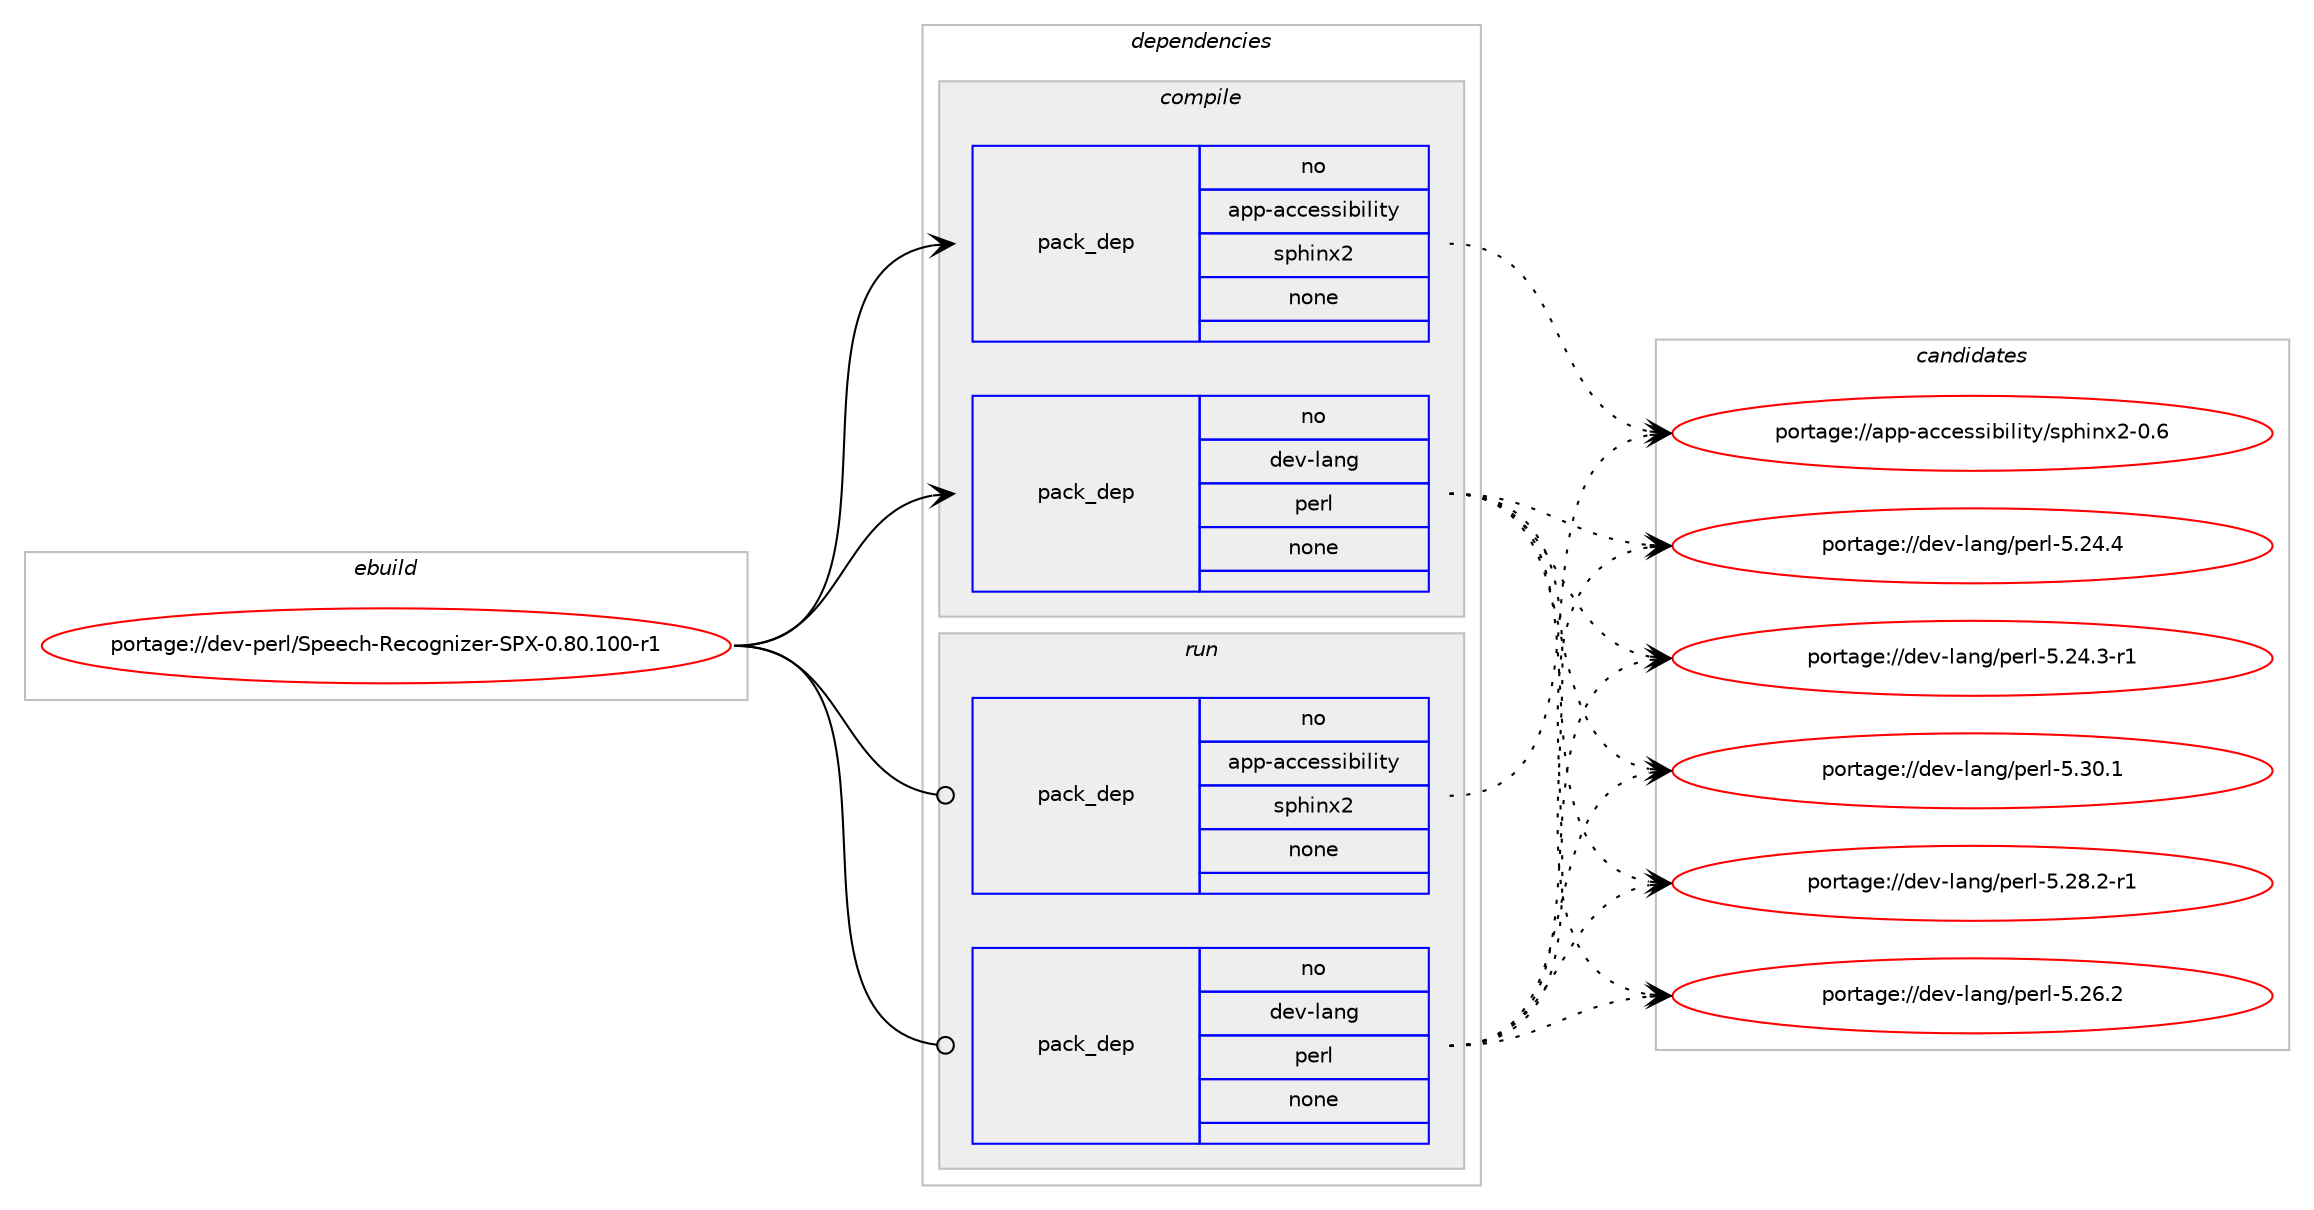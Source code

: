 digraph prolog {

# *************
# Graph options
# *************

newrank=true;
concentrate=true;
compound=true;
graph [rankdir=LR,fontname=Helvetica,fontsize=10,ranksep=1.5];#, ranksep=2.5, nodesep=0.2];
edge  [arrowhead=vee];
node  [fontname=Helvetica,fontsize=10];

# **********
# The ebuild
# **********

subgraph cluster_leftcol {
color=gray;
rank=same;
label=<<i>ebuild</i>>;
id [label="portage://dev-perl/Speech-Recognizer-SPX-0.80.100-r1", color=red, width=4, href="../dev-perl/Speech-Recognizer-SPX-0.80.100-r1.svg"];
}

# ****************
# The dependencies
# ****************

subgraph cluster_midcol {
color=gray;
label=<<i>dependencies</i>>;
subgraph cluster_compile {
fillcolor="#eeeeee";
style=filled;
label=<<i>compile</i>>;
subgraph pack356347 {
dependency482897 [label=<<TABLE BORDER="0" CELLBORDER="1" CELLSPACING="0" CELLPADDING="4" WIDTH="220"><TR><TD ROWSPAN="6" CELLPADDING="30">pack_dep</TD></TR><TR><TD WIDTH="110">no</TD></TR><TR><TD>app-accessibility</TD></TR><TR><TD>sphinx2</TD></TR><TR><TD>none</TD></TR><TR><TD></TD></TR></TABLE>>, shape=none, color=blue];
}
id:e -> dependency482897:w [weight=20,style="solid",arrowhead="vee"];
subgraph pack356348 {
dependency482898 [label=<<TABLE BORDER="0" CELLBORDER="1" CELLSPACING="0" CELLPADDING="4" WIDTH="220"><TR><TD ROWSPAN="6" CELLPADDING="30">pack_dep</TD></TR><TR><TD WIDTH="110">no</TD></TR><TR><TD>dev-lang</TD></TR><TR><TD>perl</TD></TR><TR><TD>none</TD></TR><TR><TD></TD></TR></TABLE>>, shape=none, color=blue];
}
id:e -> dependency482898:w [weight=20,style="solid",arrowhead="vee"];
}
subgraph cluster_compileandrun {
fillcolor="#eeeeee";
style=filled;
label=<<i>compile and run</i>>;
}
subgraph cluster_run {
fillcolor="#eeeeee";
style=filled;
label=<<i>run</i>>;
subgraph pack356349 {
dependency482899 [label=<<TABLE BORDER="0" CELLBORDER="1" CELLSPACING="0" CELLPADDING="4" WIDTH="220"><TR><TD ROWSPAN="6" CELLPADDING="30">pack_dep</TD></TR><TR><TD WIDTH="110">no</TD></TR><TR><TD>app-accessibility</TD></TR><TR><TD>sphinx2</TD></TR><TR><TD>none</TD></TR><TR><TD></TD></TR></TABLE>>, shape=none, color=blue];
}
id:e -> dependency482899:w [weight=20,style="solid",arrowhead="odot"];
subgraph pack356350 {
dependency482900 [label=<<TABLE BORDER="0" CELLBORDER="1" CELLSPACING="0" CELLPADDING="4" WIDTH="220"><TR><TD ROWSPAN="6" CELLPADDING="30">pack_dep</TD></TR><TR><TD WIDTH="110">no</TD></TR><TR><TD>dev-lang</TD></TR><TR><TD>perl</TD></TR><TR><TD>none</TD></TR><TR><TD></TD></TR></TABLE>>, shape=none, color=blue];
}
id:e -> dependency482900:w [weight=20,style="solid",arrowhead="odot"];
}
}

# **************
# The candidates
# **************

subgraph cluster_choices {
rank=same;
color=gray;
label=<<i>candidates</i>>;

subgraph choice356347 {
color=black;
nodesep=1;
choice971121124597999910111511510598105108105116121471151121041051101205045484654 [label="portage://app-accessibility/sphinx2-0.6", color=red, width=4,href="../app-accessibility/sphinx2-0.6.svg"];
dependency482897:e -> choice971121124597999910111511510598105108105116121471151121041051101205045484654:w [style=dotted,weight="100"];
}
subgraph choice356348 {
color=black;
nodesep=1;
choice10010111845108971101034711210111410845534651484649 [label="portage://dev-lang/perl-5.30.1", color=red, width=4,href="../dev-lang/perl-5.30.1.svg"];
choice100101118451089711010347112101114108455346505646504511449 [label="portage://dev-lang/perl-5.28.2-r1", color=red, width=4,href="../dev-lang/perl-5.28.2-r1.svg"];
choice10010111845108971101034711210111410845534650544650 [label="portage://dev-lang/perl-5.26.2", color=red, width=4,href="../dev-lang/perl-5.26.2.svg"];
choice10010111845108971101034711210111410845534650524652 [label="portage://dev-lang/perl-5.24.4", color=red, width=4,href="../dev-lang/perl-5.24.4.svg"];
choice100101118451089711010347112101114108455346505246514511449 [label="portage://dev-lang/perl-5.24.3-r1", color=red, width=4,href="../dev-lang/perl-5.24.3-r1.svg"];
dependency482898:e -> choice10010111845108971101034711210111410845534651484649:w [style=dotted,weight="100"];
dependency482898:e -> choice100101118451089711010347112101114108455346505646504511449:w [style=dotted,weight="100"];
dependency482898:e -> choice10010111845108971101034711210111410845534650544650:w [style=dotted,weight="100"];
dependency482898:e -> choice10010111845108971101034711210111410845534650524652:w [style=dotted,weight="100"];
dependency482898:e -> choice100101118451089711010347112101114108455346505246514511449:w [style=dotted,weight="100"];
}
subgraph choice356349 {
color=black;
nodesep=1;
choice971121124597999910111511510598105108105116121471151121041051101205045484654 [label="portage://app-accessibility/sphinx2-0.6", color=red, width=4,href="../app-accessibility/sphinx2-0.6.svg"];
dependency482899:e -> choice971121124597999910111511510598105108105116121471151121041051101205045484654:w [style=dotted,weight="100"];
}
subgraph choice356350 {
color=black;
nodesep=1;
choice10010111845108971101034711210111410845534651484649 [label="portage://dev-lang/perl-5.30.1", color=red, width=4,href="../dev-lang/perl-5.30.1.svg"];
choice100101118451089711010347112101114108455346505646504511449 [label="portage://dev-lang/perl-5.28.2-r1", color=red, width=4,href="../dev-lang/perl-5.28.2-r1.svg"];
choice10010111845108971101034711210111410845534650544650 [label="portage://dev-lang/perl-5.26.2", color=red, width=4,href="../dev-lang/perl-5.26.2.svg"];
choice10010111845108971101034711210111410845534650524652 [label="portage://dev-lang/perl-5.24.4", color=red, width=4,href="../dev-lang/perl-5.24.4.svg"];
choice100101118451089711010347112101114108455346505246514511449 [label="portage://dev-lang/perl-5.24.3-r1", color=red, width=4,href="../dev-lang/perl-5.24.3-r1.svg"];
dependency482900:e -> choice10010111845108971101034711210111410845534651484649:w [style=dotted,weight="100"];
dependency482900:e -> choice100101118451089711010347112101114108455346505646504511449:w [style=dotted,weight="100"];
dependency482900:e -> choice10010111845108971101034711210111410845534650544650:w [style=dotted,weight="100"];
dependency482900:e -> choice10010111845108971101034711210111410845534650524652:w [style=dotted,weight="100"];
dependency482900:e -> choice100101118451089711010347112101114108455346505246514511449:w [style=dotted,weight="100"];
}
}

}
